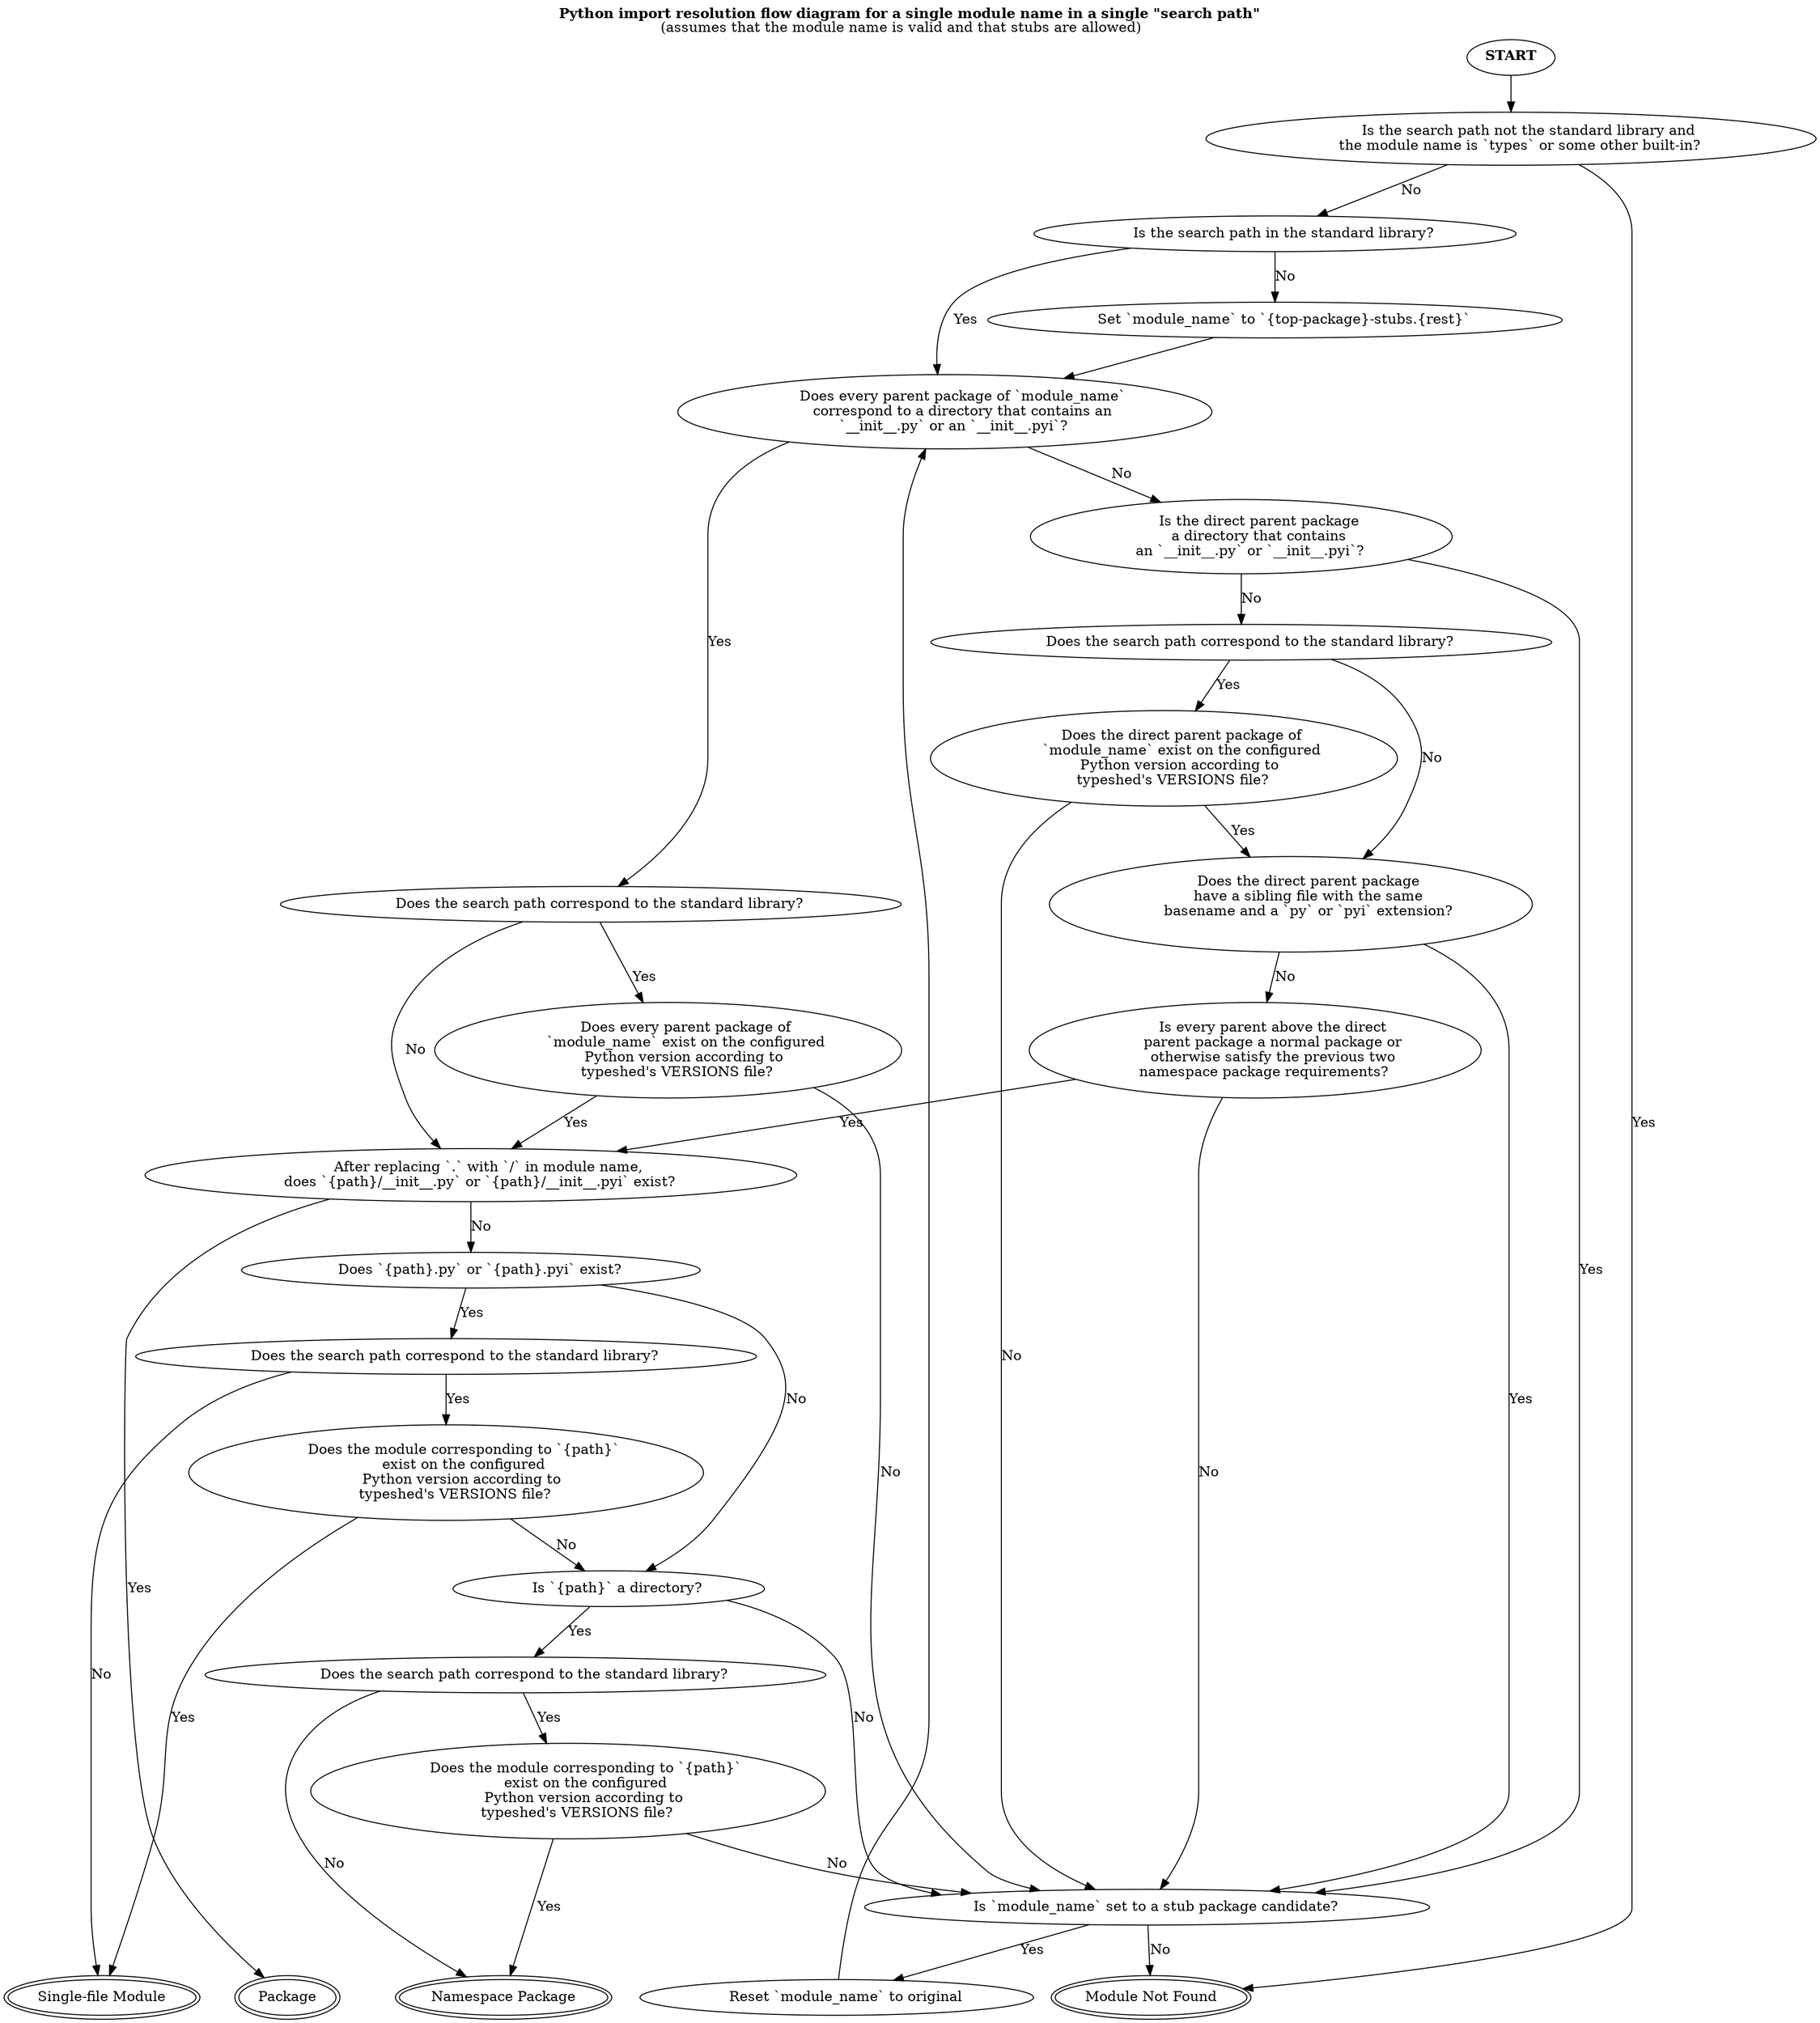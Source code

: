 // This is a Dot representation of a flow diagram meant to describe Python's
// import resolution rules. This particular diagram starts with one particular
// search path and one particular module name. (Typical import resolution
// implementation will try multiple search paths.)
//
// This diagram also assumes that stubs are allowed. The ty implementation
// of import resolution makes this a configurable parameter, but it should
// be straight-forward to adapt this flow diagram to one where no stubs
// are allowed. (i.e., Remove `.pyi` checks and remove the `package-stubs`
// handling.)
//
// This flow diagram exists to act as a sort of specification. At the time
// of writing (2025-07-29), it was written to capture the implementation of
// resolving a *particular* module name. We wanted to add another code path for
// *listing* available module names. Since code reuse is somewhat difficult
// between these two access patterns, I wrote this flow diagram as a way of 1)
// learning how module resolution works and 2) to provide a "source of truth"
// that we can compare implementations to.
//
// To convert this file into an actual image, you'll need the `dot` program
// (which is typically part of a `graphviz` package in a Linux distro):
//
//     dot -Tsvg import-resolution-diagram.dot > import-resolution-diagram.svg
//
// And then view it in a web browser (or some other svg viewer):
//
//     firefox ./import-resolution-diagram.svg
//
// [Dot]: https://graphviz.org/doc/info/lang.html

digraph python_import_resolution {
    labelloc="t";
    label=<
        <b>Python import resolution flow diagram for a single module name in a single "search path"</b>
        <br/>(assumes that the module name is valid and that stubs are allowed)
    >;

    // These are the final affirmative states we can end up in. A
    // module is a regular `foo.py` file module. A package is a
    // directory containing an `__init__.py`. A namespace package is a
    // directory that does *not* contain an `__init__.py`.
    module [label="Single-file Module",peripheries=2];
    package [label="Package",peripheries=2];
    namespace_package [label="Namespace Package",peripheries=2];
    not_found [label="Module Not Found",peripheries=2];

    // The final states are wrapped in a subgraph with invisible edges
    // to convince GraphViz to give a more human digestible rendering.
    // Without this, the nodes are scattered every which way and the
    // flow diagram is pretty hard to follow. This encourages (but does
    // not guarantee) GraphViz to put these nodes "close" together, and
    // this generally gets us something grokable.
    subgraph final {
        rank = same;
        module -> package -> namespace_package -> not_found [style=invis];
    }

    START [label=<<b>START</b>>];
    START -> non_shadowable;

    non_shadowable [label=<
        Is the search path not the standard library and<br/>
        the module name is `types` or some other built-in?
    >];
    non_shadowable -> not_found [label="Yes"];
    non_shadowable -> stub_package_check [label="No"];

    stub_package_check [label=<
        Is the search path in the standard library?
    >];
    stub_package_check -> stub_package_set [label="No"];
    stub_package_check -> determine_parent_kind [label="Yes"];

    stub_package_set [label=<
        Set `module_name` to `{top-package}-stubs.{rest}`
    >];
    stub_package_set -> determine_parent_kind;

    determine_parent_kind [label=<
        Does every parent package of `module_name`<br/>
        correspond to a directory that contains an<br/>
        `__init__.py` or an `__init__.pyi`?
    >];
    determine_parent_kind -> regular_parent_std [label="Yes"];
    determine_parent_kind -> namespace_parent_regular_check [label="No"];

    regular_parent_std [label=<
        Does the search path correspond to the standard library?
    >];
    regular_parent_std -> resolved_parent_package [label="No"];
    regular_parent_std -> regular_parent_typeshed_check [label="Yes"];

    regular_parent_typeshed_check [label=<
        Does every parent package of<br/>
        `module_name` exist on the configured<br/>
        Python version according to <br/>
        typeshed's VERSIONS file?
    >];
    regular_parent_typeshed_check -> resolved_parent_package [label="Yes"];
    regular_parent_typeshed_check -> bail [label="No"];

    namespace_parent_regular_check [label=<
        Is the direct parent package<br/>
        a directory that contains<br/>
        an `__init__.py` or `__init__.pyi`?
    >];
    namespace_parent_regular_check -> bail [label="Yes"];
    namespace_parent_regular_check -> namespace_parent_std [label="No"];

    namespace_parent_std [label=<
        Does the search path correspond to the standard library?
    >];
    namespace_parent_std -> namespace_parent_module_check [label="No"];
    namespace_parent_std -> namespace_parent_typeshed_check [label="Yes"];

    namespace_parent_typeshed_check [label=<
        Does the direct parent package of<br/>
        `module_name` exist on the configured<br/>
        Python version according to <br/>
        typeshed's VERSIONS file?
    >];
    namespace_parent_typeshed_check -> namespace_parent_module_check [label="Yes"];
    namespace_parent_typeshed_check -> bail [label="No"];

    namespace_parent_module_check [label=<
        Does the direct parent package<br/>
        have a sibling file with the same<br/>
        basename and a `py` or `pyi` extension?<br/>
    >];
    namespace_parent_module_check -> bail [label="Yes"];
    namespace_parent_module_check -> namespace_parent_above [label="No"];

    namespace_parent_above [label=<
        Is every parent above the direct<br/>
        parent package a normal package or<br/>
        otherwise satisfy the previous two<br/>
        namespace package requirements?
    >];
    namespace_parent_above -> bail [label="No"];
    namespace_parent_above -> resolved_parent_package [label="Yes"];

    resolved_parent_package [label=<
        After replacing `.` with `/` in module name,<br/>
        does `{path}/__init__.py` or `{path}/__init__.pyi` exist?
    >];
    resolved_parent_package -> package [label="Yes"];
    resolved_parent_package -> maybe_module [label="No"];

    maybe_module [label=<
        Does `{path}.py` or `{path}.pyi` exist?
    >];
    maybe_module -> maybe_module_std [label="Yes"];
    maybe_module -> maybe_namespace [label="No"];

    maybe_module_std [label=<
        Does the search path correspond to the standard library?
    >];
    maybe_module_std -> module [label="No"];
    maybe_module_std -> maybe_module_typeshed_check [label="Yes"];

    maybe_module_typeshed_check [label=<
        Does the module corresponding to `{path}`<br/>
        exist on the configured<br/>
        Python version according to <br/>
        typeshed's VERSIONS file?
    >];
    maybe_module_typeshed_check -> module [label="Yes"];
    maybe_module_typeshed_check -> maybe_namespace [label="No"];

    // N.B. In the actual implementation, this check is
    // only done when the search path *isn't* the standard
    // library. That's because typeshed doesn't use namespace
    // packages, so this (and the typeshed VERSIONS check)
    // can all be skipped as an optimization. But the flow
    // diagram still represents this because this could in
    // theory change and optimizations really should be the
    // domain of the implementation, not the spec.
    maybe_namespace [label=<
        Is `{path}` a directory?
    >];
    maybe_namespace -> maybe_namespace_std [label="Yes"];
    maybe_namespace -> bail [label="No"];

    maybe_namespace_std [label=<
        Does the search path correspond to the standard library?
    >];
    maybe_namespace_std -> namespace_package [label="No"];
    maybe_namespace_std -> maybe_namespace_typeshed_check [label="Yes"];

    maybe_namespace_typeshed_check [label=<
        Does the module corresponding to `{path}`<br/>
        exist on the configured<br/>
        Python version according to <br/>
        typeshed's VERSIONS file?
    >];
    maybe_namespace_typeshed_check -> namespace_package [label="Yes"];
    maybe_namespace_typeshed_check -> bail [label="No"];

    bail [label=<
        Is `module_name` set to a stub package candidate?
    >];
    bail -> not_found [label="No"];
    bail -> retry [label="Yes"];

    retry [label=<
        Reset `module_name` to original
    >];
    retry -> determine_parent_kind;
}
